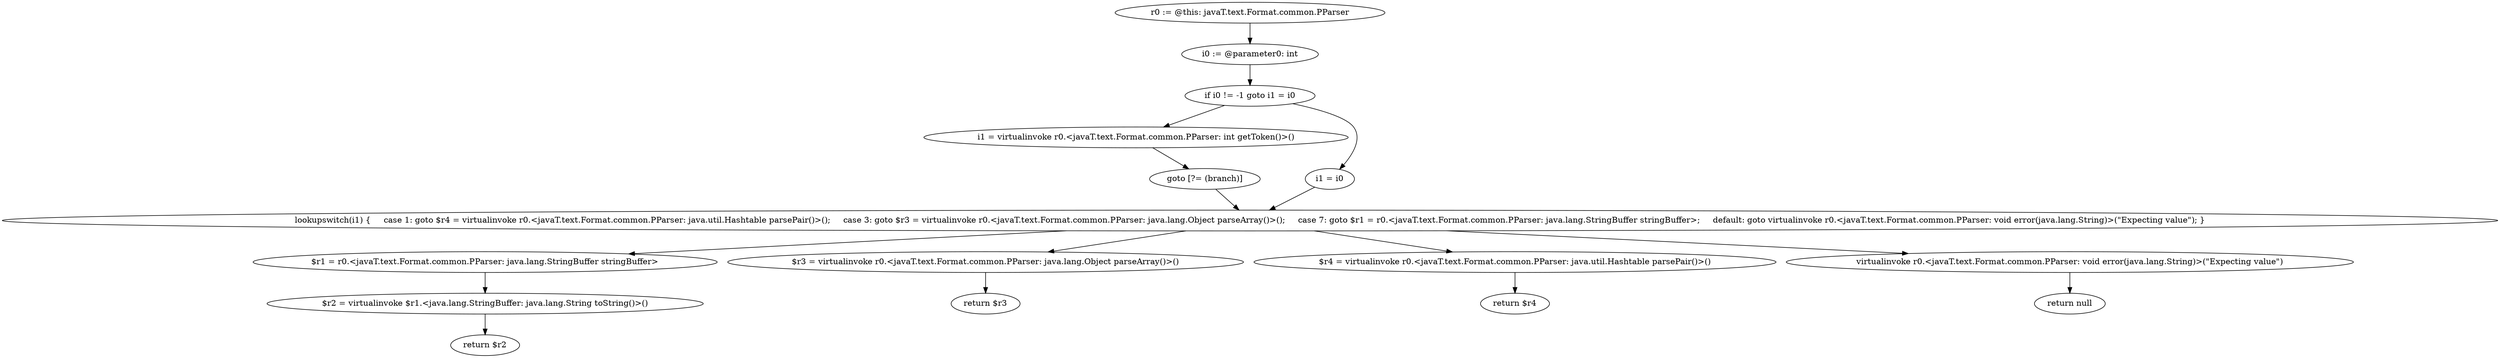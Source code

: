 digraph "unitGraph" {
    "r0 := @this: javaT.text.Format.common.PParser"
    "i0 := @parameter0: int"
    "if i0 != -1 goto i1 = i0"
    "i1 = virtualinvoke r0.<javaT.text.Format.common.PParser: int getToken()>()"
    "goto [?= (branch)]"
    "i1 = i0"
    "lookupswitch(i1) {     case 1: goto $r4 = virtualinvoke r0.<javaT.text.Format.common.PParser: java.util.Hashtable parsePair()>();     case 3: goto $r3 = virtualinvoke r0.<javaT.text.Format.common.PParser: java.lang.Object parseArray()>();     case 7: goto $r1 = r0.<javaT.text.Format.common.PParser: java.lang.StringBuffer stringBuffer>;     default: goto virtualinvoke r0.<javaT.text.Format.common.PParser: void error(java.lang.String)>(\"Expecting value\"); }"
    "$r1 = r0.<javaT.text.Format.common.PParser: java.lang.StringBuffer stringBuffer>"
    "$r2 = virtualinvoke $r1.<java.lang.StringBuffer: java.lang.String toString()>()"
    "return $r2"
    "$r3 = virtualinvoke r0.<javaT.text.Format.common.PParser: java.lang.Object parseArray()>()"
    "return $r3"
    "$r4 = virtualinvoke r0.<javaT.text.Format.common.PParser: java.util.Hashtable parsePair()>()"
    "return $r4"
    "virtualinvoke r0.<javaT.text.Format.common.PParser: void error(java.lang.String)>(\"Expecting value\")"
    "return null"
    "r0 := @this: javaT.text.Format.common.PParser"->"i0 := @parameter0: int";
    "i0 := @parameter0: int"->"if i0 != -1 goto i1 = i0";
    "if i0 != -1 goto i1 = i0"->"i1 = virtualinvoke r0.<javaT.text.Format.common.PParser: int getToken()>()";
    "if i0 != -1 goto i1 = i0"->"i1 = i0";
    "i1 = virtualinvoke r0.<javaT.text.Format.common.PParser: int getToken()>()"->"goto [?= (branch)]";
    "goto [?= (branch)]"->"lookupswitch(i1) {     case 1: goto $r4 = virtualinvoke r0.<javaT.text.Format.common.PParser: java.util.Hashtable parsePair()>();     case 3: goto $r3 = virtualinvoke r0.<javaT.text.Format.common.PParser: java.lang.Object parseArray()>();     case 7: goto $r1 = r0.<javaT.text.Format.common.PParser: java.lang.StringBuffer stringBuffer>;     default: goto virtualinvoke r0.<javaT.text.Format.common.PParser: void error(java.lang.String)>(\"Expecting value\"); }";
    "i1 = i0"->"lookupswitch(i1) {     case 1: goto $r4 = virtualinvoke r0.<javaT.text.Format.common.PParser: java.util.Hashtable parsePair()>();     case 3: goto $r3 = virtualinvoke r0.<javaT.text.Format.common.PParser: java.lang.Object parseArray()>();     case 7: goto $r1 = r0.<javaT.text.Format.common.PParser: java.lang.StringBuffer stringBuffer>;     default: goto virtualinvoke r0.<javaT.text.Format.common.PParser: void error(java.lang.String)>(\"Expecting value\"); }";
    "lookupswitch(i1) {     case 1: goto $r4 = virtualinvoke r0.<javaT.text.Format.common.PParser: java.util.Hashtable parsePair()>();     case 3: goto $r3 = virtualinvoke r0.<javaT.text.Format.common.PParser: java.lang.Object parseArray()>();     case 7: goto $r1 = r0.<javaT.text.Format.common.PParser: java.lang.StringBuffer stringBuffer>;     default: goto virtualinvoke r0.<javaT.text.Format.common.PParser: void error(java.lang.String)>(\"Expecting value\"); }"->"$r4 = virtualinvoke r0.<javaT.text.Format.common.PParser: java.util.Hashtable parsePair()>()";
    "lookupswitch(i1) {     case 1: goto $r4 = virtualinvoke r0.<javaT.text.Format.common.PParser: java.util.Hashtable parsePair()>();     case 3: goto $r3 = virtualinvoke r0.<javaT.text.Format.common.PParser: java.lang.Object parseArray()>();     case 7: goto $r1 = r0.<javaT.text.Format.common.PParser: java.lang.StringBuffer stringBuffer>;     default: goto virtualinvoke r0.<javaT.text.Format.common.PParser: void error(java.lang.String)>(\"Expecting value\"); }"->"$r3 = virtualinvoke r0.<javaT.text.Format.common.PParser: java.lang.Object parseArray()>()";
    "lookupswitch(i1) {     case 1: goto $r4 = virtualinvoke r0.<javaT.text.Format.common.PParser: java.util.Hashtable parsePair()>();     case 3: goto $r3 = virtualinvoke r0.<javaT.text.Format.common.PParser: java.lang.Object parseArray()>();     case 7: goto $r1 = r0.<javaT.text.Format.common.PParser: java.lang.StringBuffer stringBuffer>;     default: goto virtualinvoke r0.<javaT.text.Format.common.PParser: void error(java.lang.String)>(\"Expecting value\"); }"->"$r1 = r0.<javaT.text.Format.common.PParser: java.lang.StringBuffer stringBuffer>";
    "lookupswitch(i1) {     case 1: goto $r4 = virtualinvoke r0.<javaT.text.Format.common.PParser: java.util.Hashtable parsePair()>();     case 3: goto $r3 = virtualinvoke r0.<javaT.text.Format.common.PParser: java.lang.Object parseArray()>();     case 7: goto $r1 = r0.<javaT.text.Format.common.PParser: java.lang.StringBuffer stringBuffer>;     default: goto virtualinvoke r0.<javaT.text.Format.common.PParser: void error(java.lang.String)>(\"Expecting value\"); }"->"virtualinvoke r0.<javaT.text.Format.common.PParser: void error(java.lang.String)>(\"Expecting value\")";
    "$r1 = r0.<javaT.text.Format.common.PParser: java.lang.StringBuffer stringBuffer>"->"$r2 = virtualinvoke $r1.<java.lang.StringBuffer: java.lang.String toString()>()";
    "$r2 = virtualinvoke $r1.<java.lang.StringBuffer: java.lang.String toString()>()"->"return $r2";
    "$r3 = virtualinvoke r0.<javaT.text.Format.common.PParser: java.lang.Object parseArray()>()"->"return $r3";
    "$r4 = virtualinvoke r0.<javaT.text.Format.common.PParser: java.util.Hashtable parsePair()>()"->"return $r4";
    "virtualinvoke r0.<javaT.text.Format.common.PParser: void error(java.lang.String)>(\"Expecting value\")"->"return null";
}
